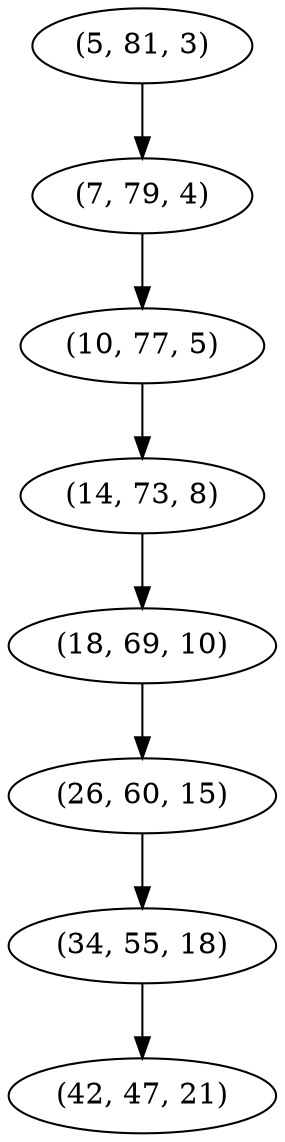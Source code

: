 digraph tree {
    "(5, 81, 3)";
    "(7, 79, 4)";
    "(10, 77, 5)";
    "(14, 73, 8)";
    "(18, 69, 10)";
    "(26, 60, 15)";
    "(34, 55, 18)";
    "(42, 47, 21)";
    "(5, 81, 3)" -> "(7, 79, 4)";
    "(7, 79, 4)" -> "(10, 77, 5)";
    "(10, 77, 5)" -> "(14, 73, 8)";
    "(14, 73, 8)" -> "(18, 69, 10)";
    "(18, 69, 10)" -> "(26, 60, 15)";
    "(26, 60, 15)" -> "(34, 55, 18)";
    "(34, 55, 18)" -> "(42, 47, 21)";
}
